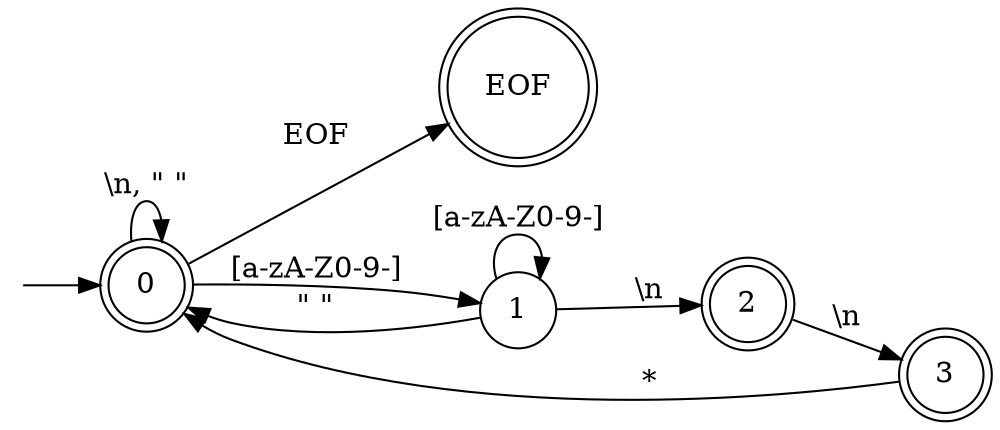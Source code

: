 digraph finite_state_machine {
   rankdir = "LR"
   size="15"
    orientation="portrait"
    node [shape = doublecircle,width=0.1]; 0 2 3 EOF;
    node [shape = circle,width=0.1];
    1 -> 1 [ label = "[a-zA-Z0-9-]" ];
    1 -> 0 [ label = "\" \"" ];
    1 -> 2 [ label = "\\n" ];
    2 -> 3 [ label = "\\n" ];
    0 -> 0 [ label = "\\n, \" \"" ];
    0 -> 1 [ label = "[a-zA-Z0-9-]" ];
    3 -> 0 [ label = "*" ];
    0 -> EOF [ label = "EOF" ];
    null -> 0
    null [shape = plaintext label=""]
}

